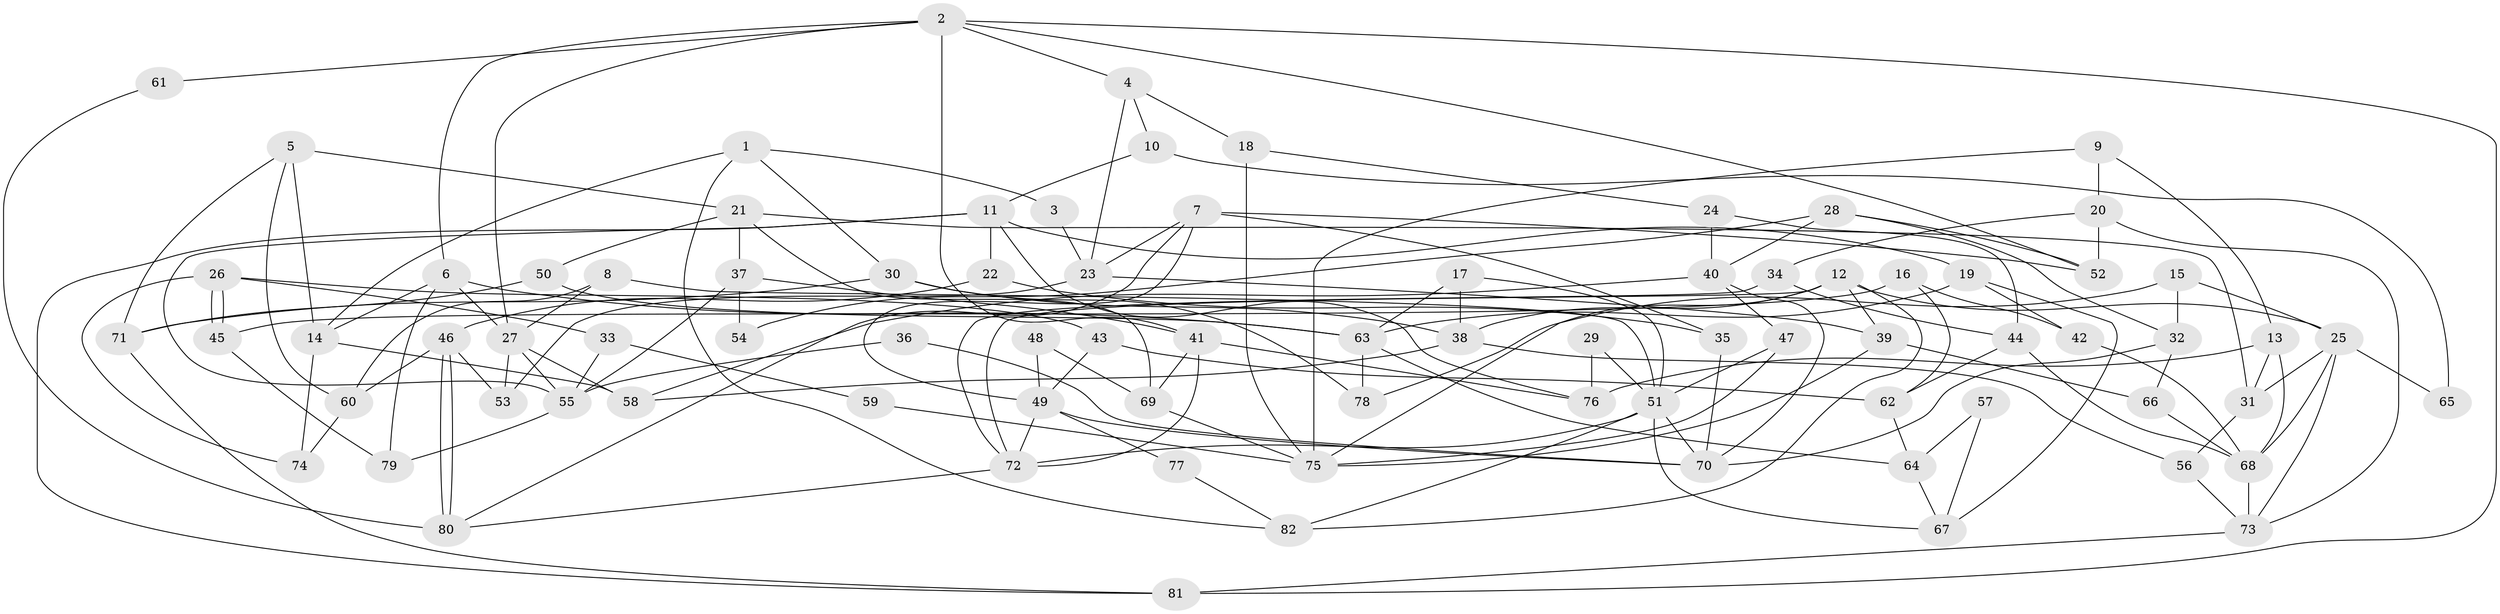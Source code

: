// Generated by graph-tools (version 1.1) at 2025/50/03/09/25 03:50:12]
// undirected, 82 vertices, 164 edges
graph export_dot {
graph [start="1"]
  node [color=gray90,style=filled];
  1;
  2;
  3;
  4;
  5;
  6;
  7;
  8;
  9;
  10;
  11;
  12;
  13;
  14;
  15;
  16;
  17;
  18;
  19;
  20;
  21;
  22;
  23;
  24;
  25;
  26;
  27;
  28;
  29;
  30;
  31;
  32;
  33;
  34;
  35;
  36;
  37;
  38;
  39;
  40;
  41;
  42;
  43;
  44;
  45;
  46;
  47;
  48;
  49;
  50;
  51;
  52;
  53;
  54;
  55;
  56;
  57;
  58;
  59;
  60;
  61;
  62;
  63;
  64;
  65;
  66;
  67;
  68;
  69;
  70;
  71;
  72;
  73;
  74;
  75;
  76;
  77;
  78;
  79;
  80;
  81;
  82;
  1 -- 82;
  1 -- 14;
  1 -- 3;
  1 -- 30;
  2 -- 81;
  2 -- 41;
  2 -- 4;
  2 -- 6;
  2 -- 27;
  2 -- 52;
  2 -- 61;
  3 -- 23;
  4 -- 18;
  4 -- 10;
  4 -- 23;
  5 -- 71;
  5 -- 14;
  5 -- 21;
  5 -- 60;
  6 -- 27;
  6 -- 14;
  6 -- 63;
  6 -- 79;
  7 -- 49;
  7 -- 23;
  7 -- 35;
  7 -- 52;
  7 -- 80;
  8 -- 60;
  8 -- 27;
  8 -- 51;
  9 -- 75;
  9 -- 13;
  9 -- 20;
  10 -- 11;
  10 -- 65;
  11 -- 19;
  11 -- 76;
  11 -- 22;
  11 -- 55;
  11 -- 81;
  12 -- 25;
  12 -- 72;
  12 -- 38;
  12 -- 39;
  12 -- 75;
  12 -- 82;
  13 -- 68;
  13 -- 31;
  13 -- 76;
  14 -- 58;
  14 -- 74;
  15 -- 25;
  15 -- 78;
  15 -- 32;
  16 -- 42;
  16 -- 62;
  16 -- 45;
  17 -- 38;
  17 -- 63;
  17 -- 51;
  18 -- 24;
  18 -- 75;
  19 -- 67;
  19 -- 63;
  19 -- 42;
  20 -- 52;
  20 -- 34;
  20 -- 73;
  21 -- 37;
  21 -- 31;
  21 -- 50;
  21 -- 69;
  22 -- 35;
  22 -- 46;
  23 -- 53;
  23 -- 39;
  24 -- 44;
  24 -- 40;
  25 -- 73;
  25 -- 68;
  25 -- 31;
  25 -- 65;
  26 -- 74;
  26 -- 45;
  26 -- 45;
  26 -- 33;
  26 -- 43;
  27 -- 55;
  27 -- 53;
  27 -- 58;
  28 -- 32;
  28 -- 52;
  28 -- 40;
  28 -- 54;
  29 -- 76;
  29 -- 51;
  30 -- 38;
  30 -- 71;
  30 -- 78;
  31 -- 56;
  32 -- 70;
  32 -- 66;
  33 -- 55;
  33 -- 59;
  34 -- 72;
  34 -- 44;
  35 -- 70;
  36 -- 70;
  36 -- 55;
  37 -- 41;
  37 -- 55;
  37 -- 54;
  38 -- 58;
  38 -- 56;
  39 -- 66;
  39 -- 75;
  40 -- 47;
  40 -- 58;
  40 -- 70;
  41 -- 72;
  41 -- 69;
  41 -- 76;
  42 -- 68;
  43 -- 49;
  43 -- 62;
  44 -- 68;
  44 -- 62;
  45 -- 79;
  46 -- 80;
  46 -- 80;
  46 -- 53;
  46 -- 60;
  47 -- 75;
  47 -- 51;
  48 -- 69;
  48 -- 49;
  49 -- 72;
  49 -- 70;
  49 -- 77;
  50 -- 71;
  50 -- 63;
  51 -- 67;
  51 -- 70;
  51 -- 72;
  51 -- 82;
  55 -- 79;
  56 -- 73;
  57 -- 67;
  57 -- 64;
  59 -- 75;
  60 -- 74;
  61 -- 80;
  62 -- 64;
  63 -- 64;
  63 -- 78;
  64 -- 67;
  66 -- 68;
  68 -- 73;
  69 -- 75;
  71 -- 81;
  72 -- 80;
  73 -- 81;
  77 -- 82;
}
